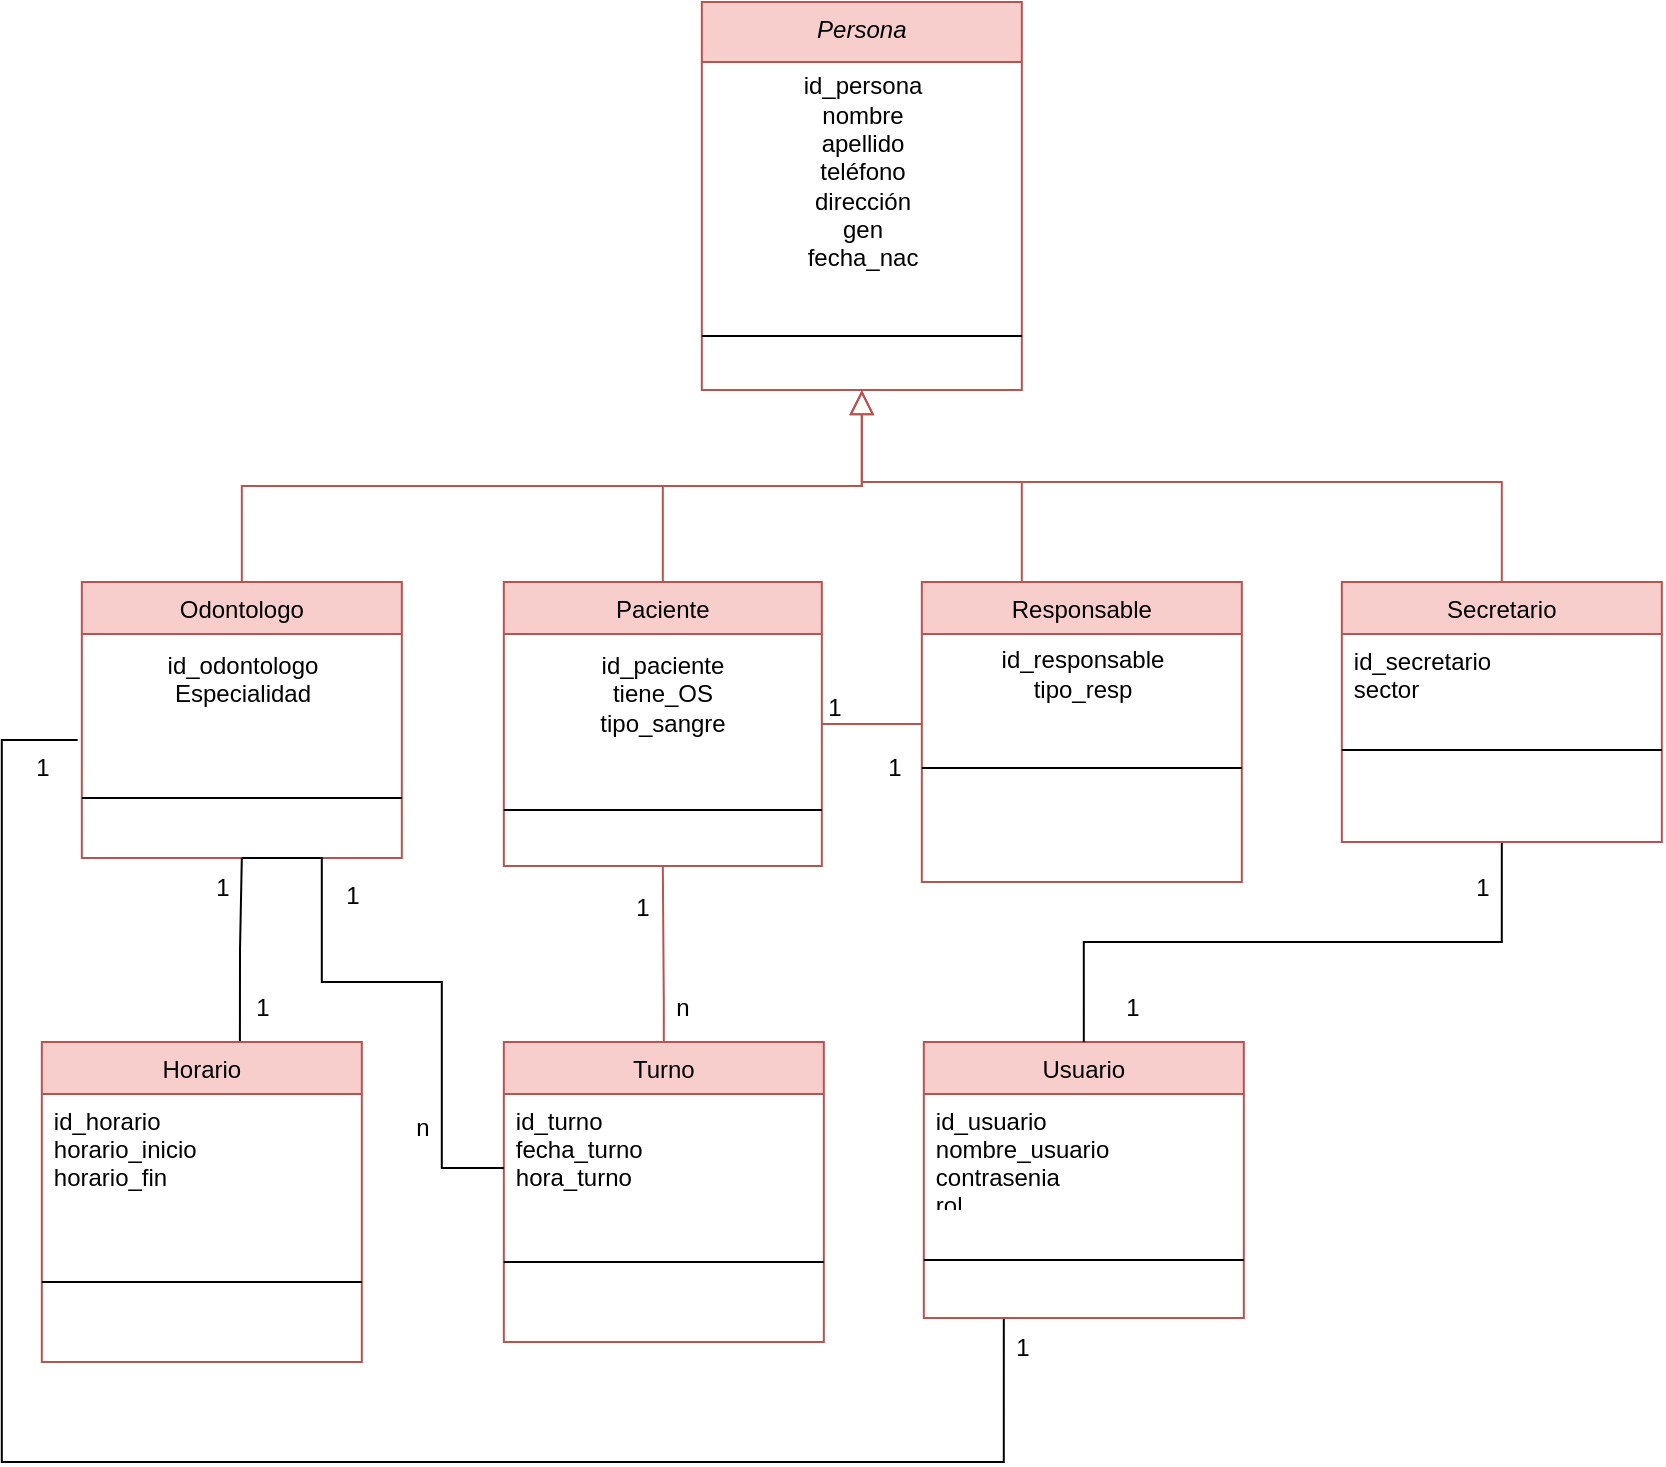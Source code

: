 <mxfile version="24.2.1" type="github">
  <diagram id="C5RBs43oDa-KdzZeNtuy" name="Page-1">
    <mxGraphModel dx="2331" dy="1035" grid="1" gridSize="10" guides="1" tooltips="1" connect="1" arrows="1" fold="1" page="1" pageScale="1" pageWidth="827" pageHeight="1169" math="0" shadow="0">
      <root>
        <mxCell id="WIyWlLk6GJQsqaUBKTNV-0" />
        <mxCell id="WIyWlLk6GJQsqaUBKTNV-1" parent="WIyWlLk6GJQsqaUBKTNV-0" />
        <mxCell id="zkfFHV4jXpPFQw0GAbJ--0" value="Persona" style="swimlane;fontStyle=2;align=center;verticalAlign=top;childLayout=stackLayout;horizontal=1;startSize=30;horizontalStack=0;resizeParent=1;resizeLast=0;collapsible=1;marginBottom=0;rounded=0;shadow=0;strokeWidth=1;fillColor=#f8cecc;strokeColor=#b85450;" parent="WIyWlLk6GJQsqaUBKTNV-1" vertex="1">
          <mxGeometry x="689.91" y="150" width="160" height="194" as="geometry">
            <mxRectangle x="230" y="140" width="160" height="26" as="alternateBounds" />
          </mxGeometry>
        </mxCell>
        <mxCell id="JuUw5C_LGLn1h8uu9w8r-12" value="id_persona&lt;div&gt;nombre&lt;/div&gt;&lt;div&gt;apellido&lt;/div&gt;&lt;div&gt;teléfono&lt;/div&gt;&lt;div&gt;dirección&lt;/div&gt;&lt;div&gt;gen&lt;/div&gt;&lt;div&gt;fecha_nac&lt;/div&gt;" style="text;html=1;align=center;verticalAlign=middle;resizable=0;points=[];autosize=1;strokeColor=none;fillColor=none;" vertex="1" parent="zkfFHV4jXpPFQw0GAbJ--0">
          <mxGeometry y="30" width="160" height="110" as="geometry" />
        </mxCell>
        <mxCell id="zkfFHV4jXpPFQw0GAbJ--4" value="" style="line;html=1;strokeWidth=1;align=left;verticalAlign=middle;spacingTop=-1;spacingLeft=3;spacingRight=3;rotatable=0;labelPosition=right;points=[];portConstraint=eastwest;" parent="zkfFHV4jXpPFQw0GAbJ--0" vertex="1">
          <mxGeometry y="140" width="160" height="54" as="geometry" />
        </mxCell>
        <mxCell id="JuUw5C_LGLn1h8uu9w8r-33" style="edgeStyle=orthogonalEdgeStyle;rounded=0;orthogonalLoop=1;jettySize=auto;html=1;exitX=-0.013;exitY=0.883;exitDx=0;exitDy=0;entryX=0.25;entryY=1;entryDx=0;entryDy=0;exitPerimeter=0;endArrow=none;endFill=0;" edge="1" parent="WIyWlLk6GJQsqaUBKTNV-1" source="JuUw5C_LGLn1h8uu9w8r-13" target="JuUw5C_LGLn1h8uu9w8r-3">
          <mxGeometry relative="1" as="geometry">
            <Array as="points">
              <mxPoint x="339.91" y="519" />
              <mxPoint x="339.91" y="880" />
              <mxPoint x="840.91" y="880" />
            </Array>
          </mxGeometry>
        </mxCell>
        <mxCell id="zkfFHV4jXpPFQw0GAbJ--6" value="Odontologo&#xa;" style="swimlane;fontStyle=0;align=center;verticalAlign=top;childLayout=stackLayout;horizontal=1;startSize=26;horizontalStack=0;resizeParent=1;resizeLast=0;collapsible=1;marginBottom=0;rounded=0;shadow=0;strokeWidth=1;fillColor=#f8cecc;strokeColor=#b85450;" parent="WIyWlLk6GJQsqaUBKTNV-1" vertex="1">
          <mxGeometry x="379.91" y="440" width="160" height="138" as="geometry">
            <mxRectangle x="130" y="380" width="160" height="26" as="alternateBounds" />
          </mxGeometry>
        </mxCell>
        <mxCell id="JuUw5C_LGLn1h8uu9w8r-13" value="&lt;div&gt;id_odontologo&lt;/div&gt;Especialidad&lt;div&gt;&lt;br&gt;&lt;/div&gt;" style="text;html=1;align=center;verticalAlign=middle;resizable=0;points=[];autosize=1;strokeColor=none;fillColor=none;" vertex="1" parent="zkfFHV4jXpPFQw0GAbJ--6">
          <mxGeometry y="26" width="160" height="60" as="geometry" />
        </mxCell>
        <mxCell id="zkfFHV4jXpPFQw0GAbJ--9" value="" style="line;html=1;strokeWidth=1;align=left;verticalAlign=middle;spacingTop=-1;spacingLeft=3;spacingRight=3;rotatable=0;labelPosition=right;points=[];portConstraint=eastwest;" parent="zkfFHV4jXpPFQw0GAbJ--6" vertex="1">
          <mxGeometry y="86" width="160" height="44" as="geometry" />
        </mxCell>
        <mxCell id="zkfFHV4jXpPFQw0GAbJ--12" value="" style="endArrow=block;endSize=10;endFill=0;shadow=0;strokeWidth=1;rounded=0;curved=0;edgeStyle=elbowEdgeStyle;elbow=vertical;fillColor=#f8cecc;strokeColor=#b85450;" parent="WIyWlLk6GJQsqaUBKTNV-1" source="zkfFHV4jXpPFQw0GAbJ--6" target="zkfFHV4jXpPFQw0GAbJ--0" edge="1">
          <mxGeometry width="160" relative="1" as="geometry">
            <mxPoint x="669.91" y="283" as="sourcePoint" />
            <mxPoint x="669.91" y="283" as="targetPoint" />
          </mxGeometry>
        </mxCell>
        <mxCell id="JuUw5C_LGLn1h8uu9w8r-29" value="" style="edgeStyle=orthogonalEdgeStyle;rounded=0;orthogonalLoop=1;jettySize=auto;html=1;endArrow=none;endFill=0;fillColor=#f8cecc;strokeColor=#b85450;" edge="1" parent="WIyWlLk6GJQsqaUBKTNV-1" source="zkfFHV4jXpPFQw0GAbJ--13" target="JzfWlFNl_2FdK0JGRx6b-5">
          <mxGeometry relative="1" as="geometry">
            <Array as="points">
              <mxPoint x="799.91" y="511" />
              <mxPoint x="799.91" y="511" />
            </Array>
          </mxGeometry>
        </mxCell>
        <mxCell id="zkfFHV4jXpPFQw0GAbJ--13" value="Paciente" style="swimlane;fontStyle=0;align=center;verticalAlign=top;childLayout=stackLayout;horizontal=1;startSize=26;horizontalStack=0;resizeParent=1;resizeLast=0;collapsible=1;marginBottom=0;rounded=0;shadow=0;strokeWidth=1;fillColor=#f8cecc;strokeColor=#b85450;" parent="WIyWlLk6GJQsqaUBKTNV-1" vertex="1">
          <mxGeometry x="590.91" y="440" width="159" height="142" as="geometry">
            <mxRectangle x="340" y="380" width="170" height="26" as="alternateBounds" />
          </mxGeometry>
        </mxCell>
        <mxCell id="JuUw5C_LGLn1h8uu9w8r-14" value="id_paciente&lt;div&gt;tiene_OS&lt;/div&gt;&lt;div&gt;tipo_sangre&lt;/div&gt;" style="text;html=1;align=center;verticalAlign=middle;resizable=0;points=[];autosize=1;strokeColor=none;fillColor=none;" vertex="1" parent="zkfFHV4jXpPFQw0GAbJ--13">
          <mxGeometry y="26" width="159" height="60" as="geometry" />
        </mxCell>
        <mxCell id="zkfFHV4jXpPFQw0GAbJ--15" value="" style="line;html=1;strokeWidth=1;align=left;verticalAlign=middle;spacingTop=-1;spacingLeft=3;spacingRight=3;rotatable=0;labelPosition=right;points=[];portConstraint=eastwest;" parent="zkfFHV4jXpPFQw0GAbJ--13" vertex="1">
          <mxGeometry y="86" width="159" height="56" as="geometry" />
        </mxCell>
        <mxCell id="zkfFHV4jXpPFQw0GAbJ--16" value="" style="endArrow=block;endSize=10;endFill=0;shadow=0;strokeWidth=1;rounded=0;curved=0;edgeStyle=elbowEdgeStyle;elbow=vertical;fillColor=#f8cecc;strokeColor=#b85450;" parent="WIyWlLk6GJQsqaUBKTNV-1" source="zkfFHV4jXpPFQw0GAbJ--13" target="zkfFHV4jXpPFQw0GAbJ--0" edge="1">
          <mxGeometry width="160" relative="1" as="geometry">
            <mxPoint x="679.91" y="453" as="sourcePoint" />
            <mxPoint x="779.91" y="351" as="targetPoint" />
          </mxGeometry>
        </mxCell>
        <mxCell id="JuUw5C_LGLn1h8uu9w8r-0" style="edgeStyle=orthogonalEdgeStyle;rounded=0;orthogonalLoop=1;jettySize=auto;html=1;exitX=0.5;exitY=0;exitDx=0;exitDy=0;endArrow=none;endFill=0;fillColor=#f8cecc;strokeColor=#b85450;" edge="1" parent="WIyWlLk6GJQsqaUBKTNV-1" source="JzfWlFNl_2FdK0JGRx6b-0">
          <mxGeometry relative="1" as="geometry">
            <mxPoint x="769.91" y="390" as="targetPoint" />
            <Array as="points">
              <mxPoint x="1089.91" y="390" />
            </Array>
          </mxGeometry>
        </mxCell>
        <mxCell id="JuUw5C_LGLn1h8uu9w8r-2" style="edgeStyle=orthogonalEdgeStyle;rounded=0;orthogonalLoop=1;jettySize=auto;html=1;exitX=0.5;exitY=0;exitDx=0;exitDy=0;endArrow=none;endFill=0;fillColor=#f8cecc;strokeColor=#b85450;" edge="1" parent="WIyWlLk6GJQsqaUBKTNV-1" source="JzfWlFNl_2FdK0JGRx6b-3">
          <mxGeometry relative="1" as="geometry">
            <mxPoint x="859.91" y="390" as="targetPoint" />
            <Array as="points">
              <mxPoint x="849.91" y="390" />
            </Array>
          </mxGeometry>
        </mxCell>
        <mxCell id="JzfWlFNl_2FdK0JGRx6b-3" value="Responsable" style="swimlane;fontStyle=0;align=center;verticalAlign=top;childLayout=stackLayout;horizontal=1;startSize=26;horizontalStack=0;resizeParent=1;resizeLast=0;collapsible=1;marginBottom=0;rounded=0;shadow=0;strokeWidth=1;fillColor=#f8cecc;strokeColor=#b85450;" parent="WIyWlLk6GJQsqaUBKTNV-1" vertex="1">
          <mxGeometry x="799.91" y="440" width="160" height="150" as="geometry">
            <mxRectangle x="340" y="380" width="170" height="26" as="alternateBounds" />
          </mxGeometry>
        </mxCell>
        <mxCell id="JuUw5C_LGLn1h8uu9w8r-16" value="id_responsable&lt;div&gt;tipo_resp&lt;/div&gt;" style="text;html=1;align=center;verticalAlign=middle;resizable=0;points=[];autosize=1;strokeColor=none;fillColor=none;" vertex="1" parent="JzfWlFNl_2FdK0JGRx6b-3">
          <mxGeometry y="26" width="160" height="40" as="geometry" />
        </mxCell>
        <mxCell id="JzfWlFNl_2FdK0JGRx6b-5" value="" style="line;html=1;strokeWidth=1;align=left;verticalAlign=middle;spacingTop=-1;spacingLeft=3;spacingRight=3;rotatable=0;labelPosition=right;points=[];portConstraint=eastwest;" parent="JzfWlFNl_2FdK0JGRx6b-3" vertex="1">
          <mxGeometry y="66" width="160" height="54" as="geometry" />
        </mxCell>
        <mxCell id="JuUw5C_LGLn1h8uu9w8r-3" value="Usuario" style="swimlane;fontStyle=0;align=center;verticalAlign=top;childLayout=stackLayout;horizontal=1;startSize=26;horizontalStack=0;resizeParent=1;resizeLast=0;collapsible=1;marginBottom=0;rounded=0;shadow=0;strokeWidth=1;fillColor=#f8cecc;strokeColor=#b85450;" vertex="1" parent="WIyWlLk6GJQsqaUBKTNV-1">
          <mxGeometry x="800.91" y="670" width="160" height="138" as="geometry">
            <mxRectangle x="340" y="380" width="170" height="26" as="alternateBounds" />
          </mxGeometry>
        </mxCell>
        <mxCell id="JuUw5C_LGLn1h8uu9w8r-4" value="id_usuario&#xa;nombre_usuario&#xa;contrasenia&#xa;rol" style="text;align=left;verticalAlign=top;spacingLeft=4;spacingRight=4;overflow=hidden;rotatable=0;points=[[0,0.5],[1,0.5]];portConstraint=eastwest;" vertex="1" parent="JuUw5C_LGLn1h8uu9w8r-3">
          <mxGeometry y="26" width="160" height="54" as="geometry" />
        </mxCell>
        <mxCell id="JuUw5C_LGLn1h8uu9w8r-5" value="" style="line;html=1;strokeWidth=1;align=left;verticalAlign=middle;spacingTop=-1;spacingLeft=3;spacingRight=3;rotatable=0;labelPosition=right;points=[];portConstraint=eastwest;" vertex="1" parent="JuUw5C_LGLn1h8uu9w8r-3">
          <mxGeometry y="80" width="160" height="58" as="geometry" />
        </mxCell>
        <mxCell id="JuUw5C_LGLn1h8uu9w8r-20" style="edgeStyle=orthogonalEdgeStyle;rounded=0;orthogonalLoop=1;jettySize=auto;html=1;exitX=0.5;exitY=0;exitDx=0;exitDy=0;entryX=0.5;entryY=1;entryDx=0;entryDy=0;endArrow=none;endFill=0;fillColor=#f8cecc;strokeColor=#b85450;" edge="1" parent="WIyWlLk6GJQsqaUBKTNV-1" source="JuUw5C_LGLn1h8uu9w8r-6" target="zkfFHV4jXpPFQw0GAbJ--13">
          <mxGeometry relative="1" as="geometry">
            <Array as="points">
              <mxPoint x="670.91" y="650" />
              <mxPoint x="670.91" y="650" />
            </Array>
          </mxGeometry>
        </mxCell>
        <mxCell id="JuUw5C_LGLn1h8uu9w8r-6" value="Turno" style="swimlane;fontStyle=0;align=center;verticalAlign=top;childLayout=stackLayout;horizontal=1;startSize=26;horizontalStack=0;resizeParent=1;resizeLast=0;collapsible=1;marginBottom=0;rounded=0;shadow=0;strokeWidth=1;fillColor=#f8cecc;strokeColor=#b85450;" vertex="1" parent="WIyWlLk6GJQsqaUBKTNV-1">
          <mxGeometry x="590.91" y="670" width="160" height="150" as="geometry">
            <mxRectangle x="340" y="380" width="170" height="26" as="alternateBounds" />
          </mxGeometry>
        </mxCell>
        <mxCell id="JuUw5C_LGLn1h8uu9w8r-7" value="id_turno&#xa;fecha_turno&#xa;hora_turno" style="text;align=left;verticalAlign=top;spacingLeft=4;spacingRight=4;overflow=hidden;rotatable=0;points=[[0,0.5],[1,0.5]];portConstraint=eastwest;" vertex="1" parent="JuUw5C_LGLn1h8uu9w8r-6">
          <mxGeometry y="26" width="160" height="74" as="geometry" />
        </mxCell>
        <mxCell id="JuUw5C_LGLn1h8uu9w8r-8" value="" style="line;html=1;strokeWidth=1;align=left;verticalAlign=middle;spacingTop=-1;spacingLeft=3;spacingRight=3;rotatable=0;labelPosition=right;points=[];portConstraint=eastwest;" vertex="1" parent="JuUw5C_LGLn1h8uu9w8r-6">
          <mxGeometry y="100" width="160" height="20" as="geometry" />
        </mxCell>
        <mxCell id="JuUw5C_LGLn1h8uu9w8r-38" style="edgeStyle=orthogonalEdgeStyle;rounded=0;orthogonalLoop=1;jettySize=auto;html=1;exitX=0.619;exitY=0.006;exitDx=0;exitDy=0;entryX=0.5;entryY=1;entryDx=0;entryDy=0;exitPerimeter=0;endArrow=none;endFill=0;" edge="1" parent="WIyWlLk6GJQsqaUBKTNV-1" source="JuUw5C_LGLn1h8uu9w8r-9" target="zkfFHV4jXpPFQw0GAbJ--6">
          <mxGeometry relative="1" as="geometry">
            <mxPoint x="419.91" y="578" as="targetPoint" />
            <Array as="points" />
          </mxGeometry>
        </mxCell>
        <mxCell id="JuUw5C_LGLn1h8uu9w8r-9" value="Horario" style="swimlane;fontStyle=0;align=center;verticalAlign=top;childLayout=stackLayout;horizontal=1;startSize=26;horizontalStack=0;resizeParent=1;resizeLast=0;collapsible=1;marginBottom=0;rounded=0;shadow=0;strokeWidth=1;fillColor=#f8cecc;strokeColor=#b85450;" vertex="1" parent="WIyWlLk6GJQsqaUBKTNV-1">
          <mxGeometry x="359.91" y="670" width="160" height="160" as="geometry">
            <mxRectangle x="340" y="380" width="170" height="26" as="alternateBounds" />
          </mxGeometry>
        </mxCell>
        <mxCell id="JuUw5C_LGLn1h8uu9w8r-10" value="id_horario&#xa;horario_inicio&#xa;horario_fin" style="text;align=left;verticalAlign=top;spacingLeft=4;spacingRight=4;overflow=hidden;rotatable=0;points=[[0,0.5],[1,0.5]];portConstraint=eastwest;" vertex="1" parent="JuUw5C_LGLn1h8uu9w8r-9">
          <mxGeometry y="26" width="160" height="54" as="geometry" />
        </mxCell>
        <mxCell id="JuUw5C_LGLn1h8uu9w8r-11" value="" style="line;html=1;strokeWidth=1;align=left;verticalAlign=middle;spacingTop=-1;spacingLeft=3;spacingRight=3;rotatable=0;labelPosition=right;points=[];portConstraint=eastwest;" vertex="1" parent="JuUw5C_LGLn1h8uu9w8r-9">
          <mxGeometry y="80" width="160" height="80" as="geometry" />
        </mxCell>
        <mxCell id="JuUw5C_LGLn1h8uu9w8r-32" style="edgeStyle=orthogonalEdgeStyle;rounded=0;orthogonalLoop=1;jettySize=auto;html=1;exitX=0.5;exitY=1;exitDx=0;exitDy=0;entryX=0.5;entryY=0;entryDx=0;entryDy=0;endArrow=none;endFill=0;" edge="1" parent="WIyWlLk6GJQsqaUBKTNV-1" source="JzfWlFNl_2FdK0JGRx6b-0" target="JuUw5C_LGLn1h8uu9w8r-3">
          <mxGeometry relative="1" as="geometry" />
        </mxCell>
        <mxCell id="JzfWlFNl_2FdK0JGRx6b-0" value="Secretario&#xa;" style="swimlane;fontStyle=0;align=center;verticalAlign=top;childLayout=stackLayout;horizontal=1;startSize=26;horizontalStack=0;resizeParent=1;resizeLast=0;collapsible=1;marginBottom=0;rounded=0;shadow=0;strokeWidth=1;fillColor=#f8cecc;strokeColor=#b85450;" parent="WIyWlLk6GJQsqaUBKTNV-1" vertex="1">
          <mxGeometry x="1009.91" y="440" width="160" height="130" as="geometry">
            <mxRectangle x="340" y="380" width="170" height="26" as="alternateBounds" />
          </mxGeometry>
        </mxCell>
        <mxCell id="JzfWlFNl_2FdK0JGRx6b-1" value="id_secretario&#xa;sector" style="text;align=left;verticalAlign=top;spacingLeft=4;spacingRight=4;overflow=hidden;rotatable=0;points=[[0,0.5],[1,0.5]];portConstraint=eastwest;" parent="JzfWlFNl_2FdK0JGRx6b-0" vertex="1">
          <mxGeometry y="26" width="160" height="34" as="geometry" />
        </mxCell>
        <mxCell id="JzfWlFNl_2FdK0JGRx6b-2" value="" style="line;html=1;strokeWidth=1;align=left;verticalAlign=middle;spacingTop=-1;spacingLeft=3;spacingRight=3;rotatable=0;labelPosition=right;points=[];portConstraint=eastwest;" parent="JzfWlFNl_2FdK0JGRx6b-0" vertex="1">
          <mxGeometry y="60" width="160" height="48" as="geometry" />
        </mxCell>
        <mxCell id="JuUw5C_LGLn1h8uu9w8r-21" style="edgeStyle=orthogonalEdgeStyle;rounded=0;orthogonalLoop=1;jettySize=auto;html=1;exitX=0;exitY=0.5;exitDx=0;exitDy=0;entryX=0.5;entryY=1;entryDx=0;entryDy=0;endArrow=none;endFill=0;" edge="1" parent="WIyWlLk6GJQsqaUBKTNV-1" source="JuUw5C_LGLn1h8uu9w8r-7" target="zkfFHV4jXpPFQw0GAbJ--6">
          <mxGeometry relative="1" as="geometry">
            <Array as="points">
              <mxPoint x="559.91" y="733" />
              <mxPoint x="559.91" y="640" />
              <mxPoint x="499.91" y="640" />
              <mxPoint x="499.91" y="578" />
            </Array>
          </mxGeometry>
        </mxCell>
        <mxCell id="JuUw5C_LGLn1h8uu9w8r-25" value="1" style="text;html=1;align=center;verticalAlign=middle;resizable=0;points=[];autosize=1;strokeColor=none;fillColor=none;" vertex="1" parent="WIyWlLk6GJQsqaUBKTNV-1">
          <mxGeometry x="499.91" y="582" width="30" height="30" as="geometry" />
        </mxCell>
        <mxCell id="JuUw5C_LGLn1h8uu9w8r-26" value="n" style="text;html=1;align=center;verticalAlign=middle;resizable=0;points=[];autosize=1;strokeColor=none;fillColor=none;" vertex="1" parent="WIyWlLk6GJQsqaUBKTNV-1">
          <mxGeometry x="534.91" y="698" width="30" height="30" as="geometry" />
        </mxCell>
        <mxCell id="JuUw5C_LGLn1h8uu9w8r-27" value="1" style="text;html=1;align=center;verticalAlign=middle;resizable=0;points=[];autosize=1;strokeColor=none;fillColor=none;" vertex="1" parent="WIyWlLk6GJQsqaUBKTNV-1">
          <mxGeometry x="644.91" y="588" width="30" height="30" as="geometry" />
        </mxCell>
        <mxCell id="JuUw5C_LGLn1h8uu9w8r-28" value="n" style="text;html=1;align=center;verticalAlign=middle;resizable=0;points=[];autosize=1;strokeColor=none;fillColor=none;" vertex="1" parent="WIyWlLk6GJQsqaUBKTNV-1">
          <mxGeometry x="664.91" y="638" width="30" height="30" as="geometry" />
        </mxCell>
        <mxCell id="JuUw5C_LGLn1h8uu9w8r-30" value="1" style="text;html=1;align=center;verticalAlign=middle;resizable=0;points=[];autosize=1;strokeColor=none;fillColor=none;" vertex="1" parent="WIyWlLk6GJQsqaUBKTNV-1">
          <mxGeometry x="770.91" y="518" width="30" height="30" as="geometry" />
        </mxCell>
        <mxCell id="JuUw5C_LGLn1h8uu9w8r-31" value="1" style="text;html=1;align=center;verticalAlign=middle;resizable=0;points=[];autosize=1;strokeColor=none;fillColor=none;" vertex="1" parent="WIyWlLk6GJQsqaUBKTNV-1">
          <mxGeometry x="740.91" y="488" width="30" height="30" as="geometry" />
        </mxCell>
        <mxCell id="JuUw5C_LGLn1h8uu9w8r-34" value="1" style="text;html=1;align=center;verticalAlign=middle;resizable=0;points=[];autosize=1;strokeColor=none;fillColor=none;" vertex="1" parent="WIyWlLk6GJQsqaUBKTNV-1">
          <mxGeometry x="1064.91" y="578" width="30" height="30" as="geometry" />
        </mxCell>
        <mxCell id="JuUw5C_LGLn1h8uu9w8r-35" value="1" style="text;html=1;align=center;verticalAlign=middle;resizable=0;points=[];autosize=1;strokeColor=none;fillColor=none;" vertex="1" parent="WIyWlLk6GJQsqaUBKTNV-1">
          <mxGeometry x="889.91" y="638" width="30" height="30" as="geometry" />
        </mxCell>
        <mxCell id="JuUw5C_LGLn1h8uu9w8r-36" value="1" style="text;html=1;align=center;verticalAlign=middle;resizable=0;points=[];autosize=1;strokeColor=none;fillColor=none;" vertex="1" parent="WIyWlLk6GJQsqaUBKTNV-1">
          <mxGeometry x="834.91" y="808" width="30" height="30" as="geometry" />
        </mxCell>
        <mxCell id="JuUw5C_LGLn1h8uu9w8r-37" value="1" style="text;html=1;align=center;verticalAlign=middle;resizable=0;points=[];autosize=1;strokeColor=none;fillColor=none;" vertex="1" parent="WIyWlLk6GJQsqaUBKTNV-1">
          <mxGeometry x="344.91" y="518" width="30" height="30" as="geometry" />
        </mxCell>
        <mxCell id="JuUw5C_LGLn1h8uu9w8r-39" value="1" style="text;html=1;align=center;verticalAlign=middle;resizable=0;points=[];autosize=1;strokeColor=none;fillColor=none;" vertex="1" parent="WIyWlLk6GJQsqaUBKTNV-1">
          <mxGeometry x="434.91" y="578" width="30" height="30" as="geometry" />
        </mxCell>
        <mxCell id="JuUw5C_LGLn1h8uu9w8r-40" value="1" style="text;html=1;align=center;verticalAlign=middle;resizable=0;points=[];autosize=1;strokeColor=none;fillColor=none;" vertex="1" parent="WIyWlLk6GJQsqaUBKTNV-1">
          <mxGeometry x="454.91" y="638" width="30" height="30" as="geometry" />
        </mxCell>
      </root>
    </mxGraphModel>
  </diagram>
</mxfile>
